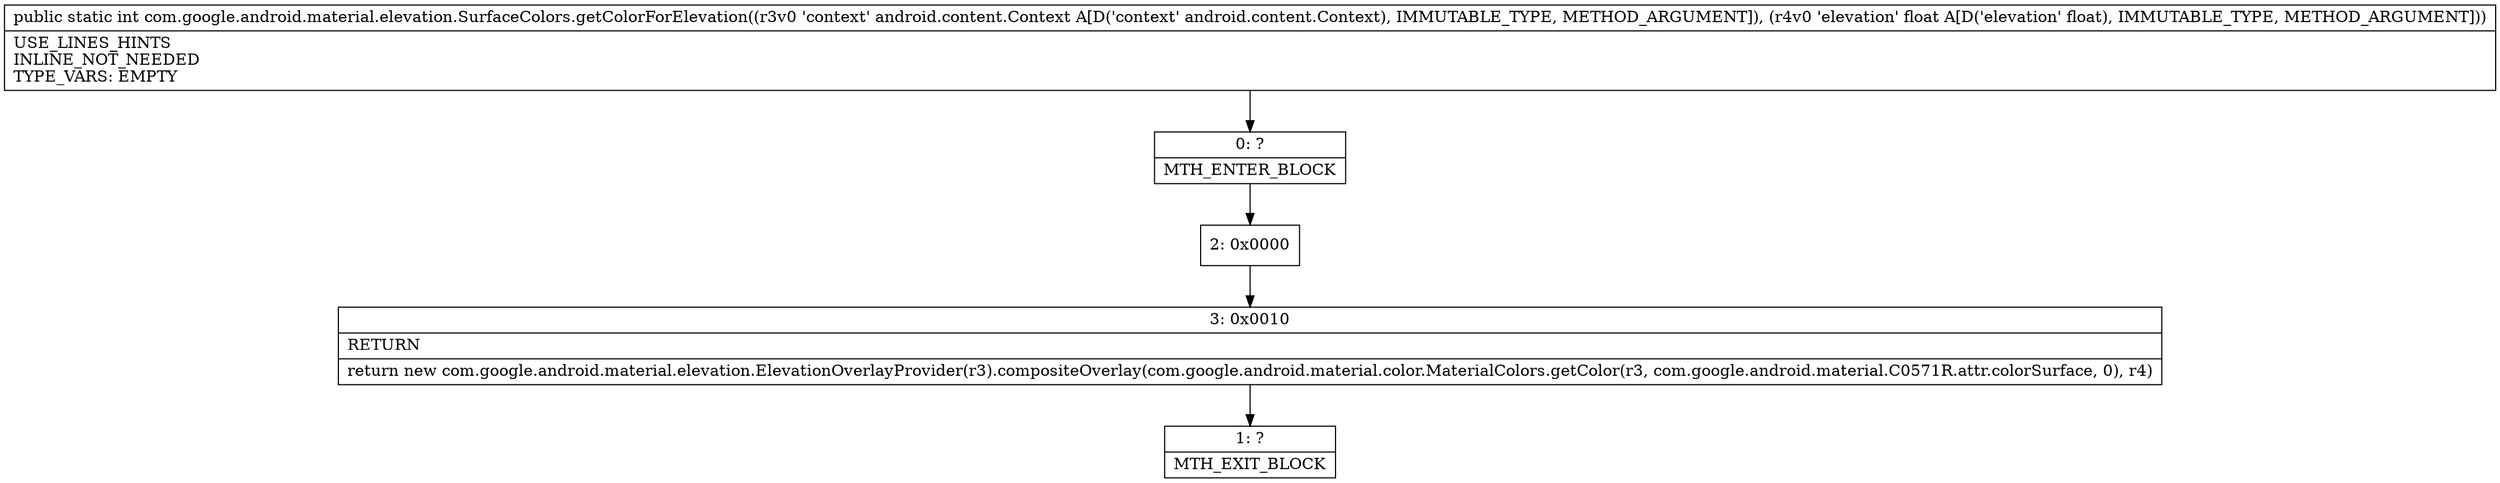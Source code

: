 digraph "CFG forcom.google.android.material.elevation.SurfaceColors.getColorForElevation(Landroid\/content\/Context;F)I" {
Node_0 [shape=record,label="{0\:\ ?|MTH_ENTER_BLOCK\l}"];
Node_2 [shape=record,label="{2\:\ 0x0000}"];
Node_3 [shape=record,label="{3\:\ 0x0010|RETURN\l|return new com.google.android.material.elevation.ElevationOverlayProvider(r3).compositeOverlay(com.google.android.material.color.MaterialColors.getColor(r3, com.google.android.material.C0571R.attr.colorSurface, 0), r4)\l}"];
Node_1 [shape=record,label="{1\:\ ?|MTH_EXIT_BLOCK\l}"];
MethodNode[shape=record,label="{public static int com.google.android.material.elevation.SurfaceColors.getColorForElevation((r3v0 'context' android.content.Context A[D('context' android.content.Context), IMMUTABLE_TYPE, METHOD_ARGUMENT]), (r4v0 'elevation' float A[D('elevation' float), IMMUTABLE_TYPE, METHOD_ARGUMENT]))  | USE_LINES_HINTS\lINLINE_NOT_NEEDED\lTYPE_VARS: EMPTY\l}"];
MethodNode -> Node_0;Node_0 -> Node_2;
Node_2 -> Node_3;
Node_3 -> Node_1;
}

